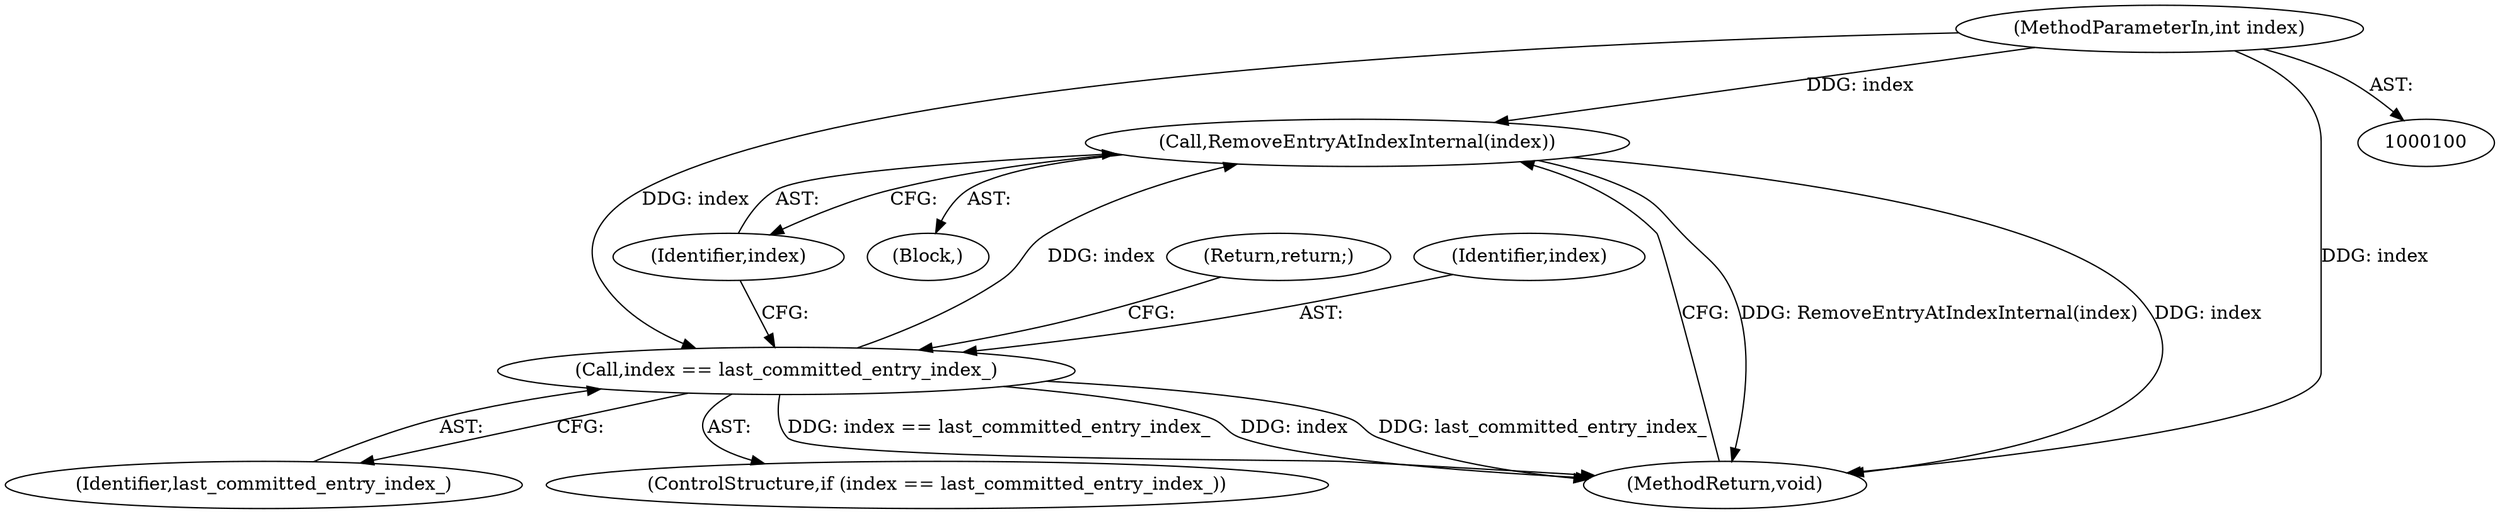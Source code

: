 digraph "0_Chrome_6a13a6c2fbae0b3269743e6a141fdfe0d9ec9793_7@API" {
"1000108" [label="(Call,RemoveEntryAtIndexInternal(index))"];
"1000104" [label="(Call,index == last_committed_entry_index_)"];
"1000101" [label="(MethodParameterIn,int index)"];
"1000108" [label="(Call,RemoveEntryAtIndexInternal(index))"];
"1000107" [label="(Return,return;)"];
"1000110" [label="(MethodReturn,void)"];
"1000109" [label="(Identifier,index)"];
"1000103" [label="(ControlStructure,if (index == last_committed_entry_index_))"];
"1000102" [label="(Block,)"];
"1000104" [label="(Call,index == last_committed_entry_index_)"];
"1000106" [label="(Identifier,last_committed_entry_index_)"];
"1000101" [label="(MethodParameterIn,int index)"];
"1000105" [label="(Identifier,index)"];
"1000108" -> "1000102"  [label="AST: "];
"1000108" -> "1000109"  [label="CFG: "];
"1000109" -> "1000108"  [label="AST: "];
"1000110" -> "1000108"  [label="CFG: "];
"1000108" -> "1000110"  [label="DDG: RemoveEntryAtIndexInternal(index)"];
"1000108" -> "1000110"  [label="DDG: index"];
"1000104" -> "1000108"  [label="DDG: index"];
"1000101" -> "1000108"  [label="DDG: index"];
"1000104" -> "1000103"  [label="AST: "];
"1000104" -> "1000106"  [label="CFG: "];
"1000105" -> "1000104"  [label="AST: "];
"1000106" -> "1000104"  [label="AST: "];
"1000107" -> "1000104"  [label="CFG: "];
"1000109" -> "1000104"  [label="CFG: "];
"1000104" -> "1000110"  [label="DDG: index == last_committed_entry_index_"];
"1000104" -> "1000110"  [label="DDG: index"];
"1000104" -> "1000110"  [label="DDG: last_committed_entry_index_"];
"1000101" -> "1000104"  [label="DDG: index"];
"1000101" -> "1000100"  [label="AST: "];
"1000101" -> "1000110"  [label="DDG: index"];
}
